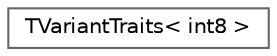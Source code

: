 digraph "Graphical Class Hierarchy"
{
 // INTERACTIVE_SVG=YES
 // LATEX_PDF_SIZE
  bgcolor="transparent";
  edge [fontname=Helvetica,fontsize=10,labelfontname=Helvetica,labelfontsize=10];
  node [fontname=Helvetica,fontsize=10,shape=box,height=0.2,width=0.4];
  rankdir="LR";
  Node0 [id="Node000000",label="TVariantTraits\< int8 \>",height=0.2,width=0.4,color="grey40", fillcolor="white", style="filled",URL="$d5/d1e/structTVariantTraits_3_01int8_01_4.html",tooltip="Implements variant type traits for the built-in int8 type."];
}
